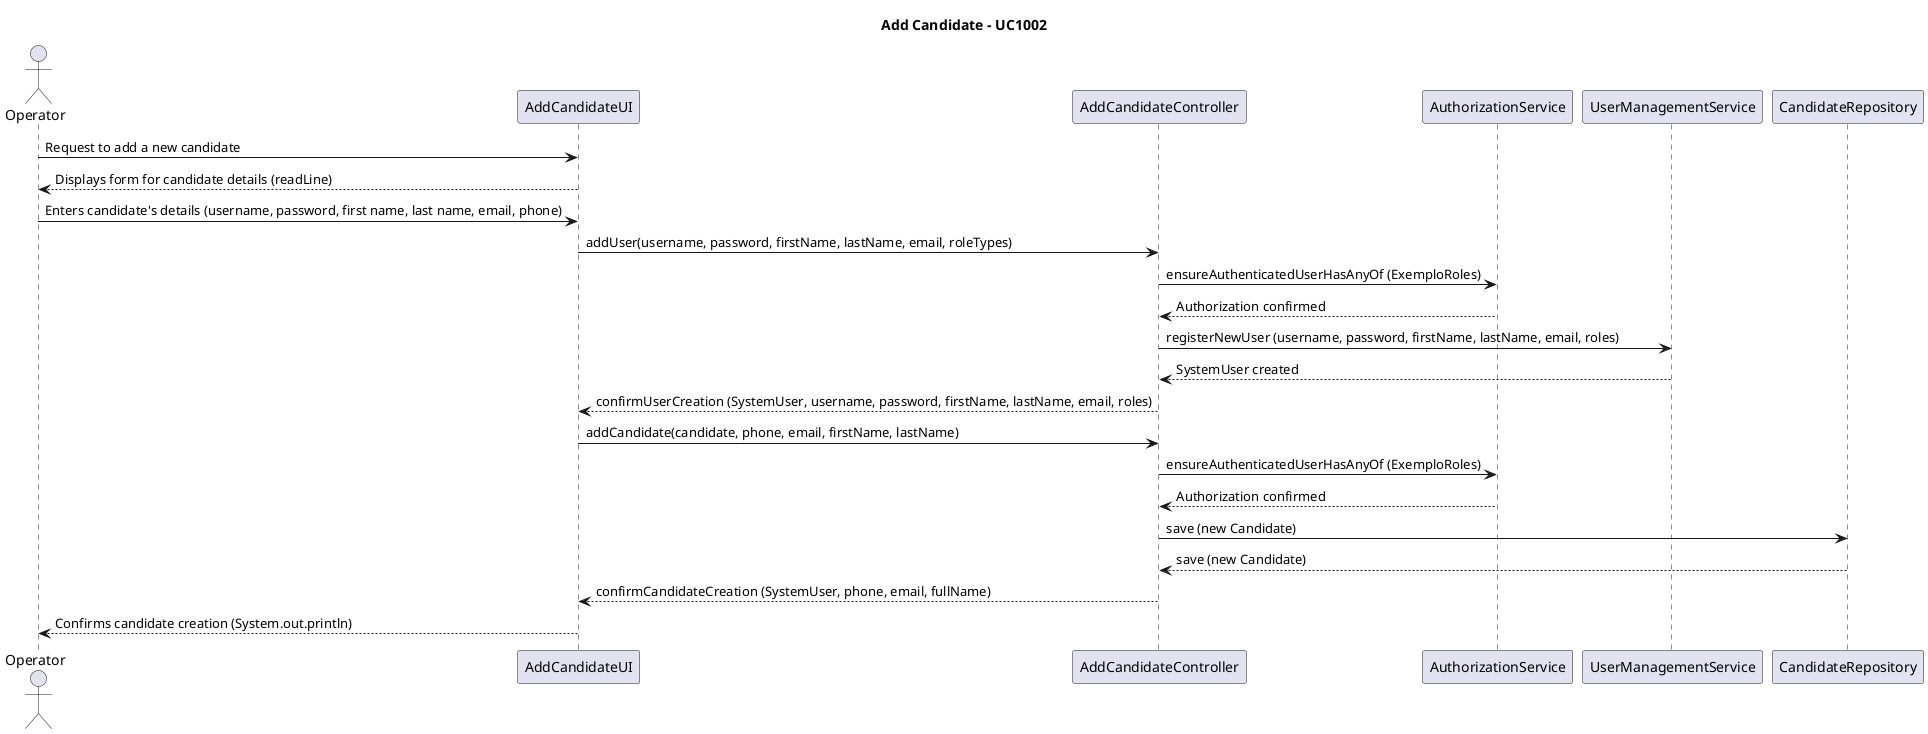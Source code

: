 @startuml
title Add Candidate - UC1002

actor Operator as "Operator"

participant "AddCandidateUI" as UI
participant "AddCandidateController" as AC
participant "AuthorizationService" as Authz
participant "UserManagementService" as UMS
participant "CandidateRepository" as CR

' Step 1: Operator requests to add a new candidate
Operator -> UI: Request to add a new candidate
UI --> Operator: Displays form for candidate details (readLine)

' Step 2: Operator provides candidate details
Operator -> UI: Enters candidate's details (username, password, first name, last name, email, phone)

' Step 3: UI sends candidate details to the controller
UI -> AC: addUser(username, password, firstName, lastName, email, roleTypes)

' Step 4: Controller verifies authorization
AC -> Authz: ensureAuthenticatedUserHasAnyOf (ExemploRoles)
Authz --> AC: Authorization confirmed

' Step 5: Controller creates a new system user
AC -> UMS: registerNewUser (username, password, firstName, lastName, email, roles)
UMS --> AC: SystemUser created

AC --> UI: confirmUserCreation (SystemUser, username, password, firstName, lastName, email, roles)

' Step 6: Controller creates a new candidate
UI -> AC: addCandidate(candidate, phone, email, firstName, lastName)

AC -> Authz: ensureAuthenticatedUserHasAnyOf (ExemploRoles)
Authz --> AC: Authorization confirmed

AC -> CR: save (new Candidate)

' Step 7: Candidate added to the repository
CR --> AC: save (new Candidate)

' Step 8: Controller confirms successful candidate creation
AC --> UI: confirmCandidateCreation (SystemUser, phone, email, fullName)
UI --> Operator: Confirms candidate creation (System.out.println)
@enduml
